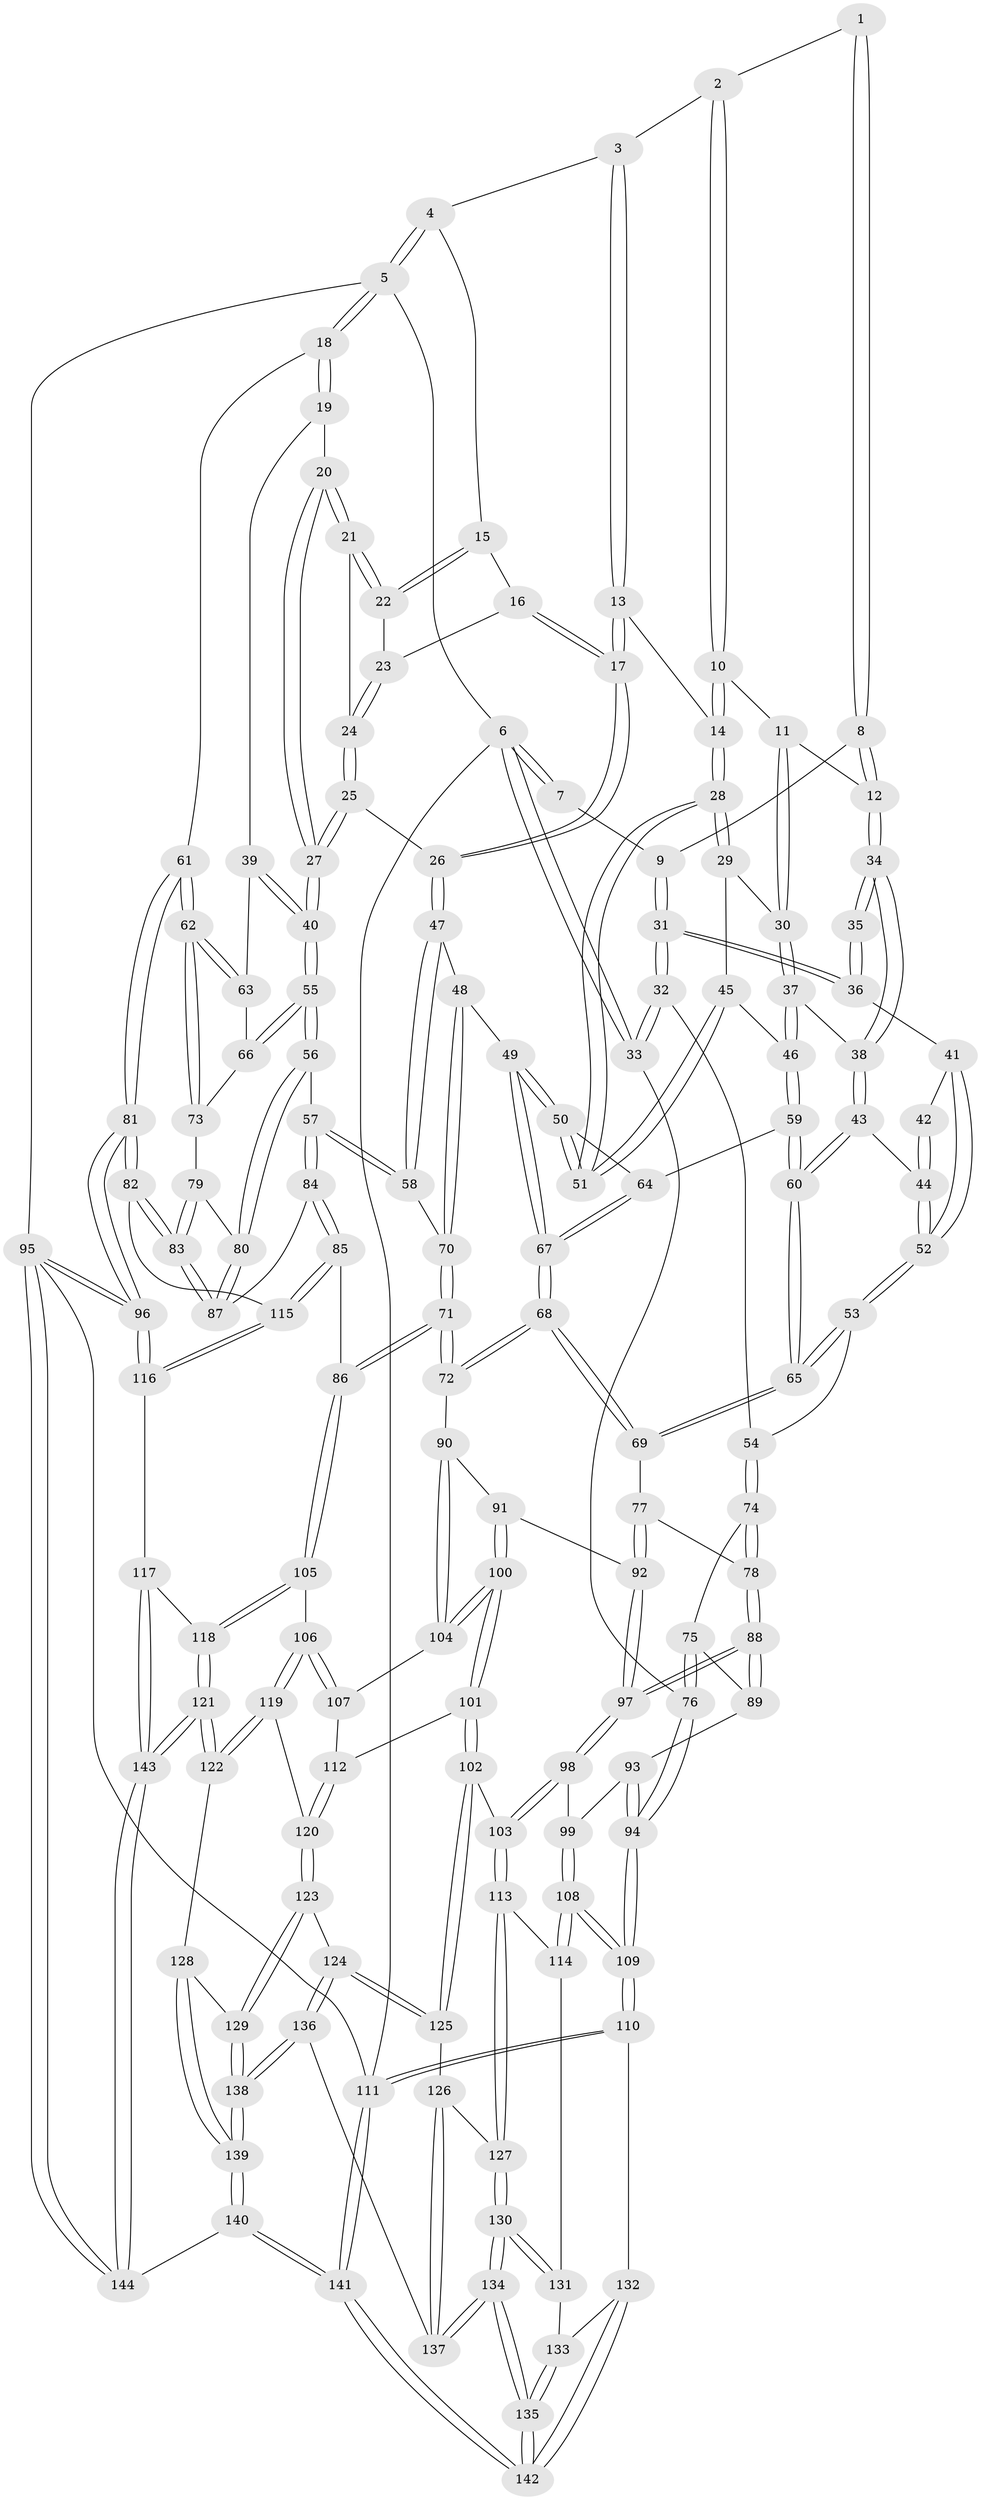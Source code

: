 // Generated by graph-tools (version 1.1) at 2025/11/02/27/25 16:11:52]
// undirected, 144 vertices, 357 edges
graph export_dot {
graph [start="1"]
  node [color=gray90,style=filled];
  1 [pos="+0.15063750343779217+0"];
  2 [pos="+0.2838171480018589+0"];
  3 [pos="+0.5789197761785219+0"];
  4 [pos="+0.9492516271675093+0"];
  5 [pos="+1+0"];
  6 [pos="+0+0"];
  7 [pos="+0.001498945334207065+0"];
  8 [pos="+0.14465023723822304+0.06795201013522051"];
  9 [pos="+0.06610874771876118+0.13998221448532533"];
  10 [pos="+0.3370845846288001+0.09621324729244435"];
  11 [pos="+0.336721573245035+0.09658913248618076"];
  12 [pos="+0.2678362826900073+0.1432584724164928"];
  13 [pos="+0.5699665835316798+0.1230934057935598"];
  14 [pos="+0.532673136037444+0.13845548141651987"];
  15 [pos="+0.8934811168750774+0"];
  16 [pos="+0.7589967661260418+0.060014060897199004"];
  17 [pos="+0.5788552130208557+0.12830938703829467"];
  18 [pos="+1+0.1367695544446204"];
  19 [pos="+0.9210689528059046+0.16552497991690293"];
  20 [pos="+0.9081885226899489+0.16012901161509213"];
  21 [pos="+0.8890525449028094+0.12738940499427853"];
  22 [pos="+0.8773982341793333+0.09753153268385244"];
  23 [pos="+0.7871838556164467+0.10037686809426681"];
  24 [pos="+0.7840071429608462+0.14130804446126283"];
  25 [pos="+0.7553781044666816+0.21849023774935583"];
  26 [pos="+0.6300174615641027+0.18612868889036616"];
  27 [pos="+0.7735365729549328+0.2324217810616826"];
  28 [pos="+0.4811196363860722+0.23383939348395502"];
  29 [pos="+0.41455548418054333+0.24065530184659056"];
  30 [pos="+0.366277172794875+0.22559684433039162"];
  31 [pos="+0.03691157396636754+0.17682299072457117"];
  32 [pos="+0+0.22355606018554977"];
  33 [pos="+0+0.20743687070364403"];
  34 [pos="+0.2602252035315629+0.16049425506430462"];
  35 [pos="+0.24386101798122223+0.17175457044363956"];
  36 [pos="+0.07321606413830704+0.18763867329322526"];
  37 [pos="+0.3304897449687018+0.2755590020691991"];
  38 [pos="+0.2970684789496552+0.26222223621545426"];
  39 [pos="+0.9069393934028122+0.27903678315229624"];
  40 [pos="+0.8107742723839508+0.3306486460505582"];
  41 [pos="+0.16345117848569954+0.25687392871529474"];
  42 [pos="+0.22493280167699956+0.20216836092411705"];
  43 [pos="+0.23854982096737884+0.3208822724851442"];
  44 [pos="+0.22122638585610344+0.32064701535573104"];
  45 [pos="+0.3587095752711437+0.2846216217860003"];
  46 [pos="+0.3445151683070305+0.2912394950303225"];
  47 [pos="+0.6260006434368605+0.3329032668781697"];
  48 [pos="+0.5391615761380858+0.38609581885229866"];
  49 [pos="+0.5274429712449095+0.38570749361700263"];
  50 [pos="+0.472988593005005+0.30570349406848496"];
  51 [pos="+0.4739668949089374+0.28033420188222025"];
  52 [pos="+0.17597931215271728+0.3320664220340784"];
  53 [pos="+0.13131507681006344+0.37838382178648544"];
  54 [pos="+0.11912814078308356+0.383654181765542"];
  55 [pos="+0.8044120137414531+0.37942057870943907"];
  56 [pos="+0.7788706457407897+0.4070665631871013"];
  57 [pos="+0.7581981815446487+0.4163942772542204"];
  58 [pos="+0.7346151309040437+0.4101504070940075"];
  59 [pos="+0.3639574574836314+0.35957856025279733"];
  60 [pos="+0.32767650916941127+0.4086948473360353"];
  61 [pos="+1+0.3340555015014412"];
  62 [pos="+1+0.33595704181386926"];
  63 [pos="+0.9995450173187798+0.31204556286083884"];
  64 [pos="+0.36412369982335036+0.3595441605575046"];
  65 [pos="+0.3195916259003349+0.46631973862725135"];
  66 [pos="+0.84364645547194+0.3882286447392678"];
  67 [pos="+0.49272567027221836+0.42260299841044546"];
  68 [pos="+0.4451550707428406+0.5110669104476913"];
  69 [pos="+0.3208809718362972+0.4720539963828117"];
  70 [pos="+0.6008636558937904+0.4692371538818262"];
  71 [pos="+0.5829818305529886+0.6101478557447645"];
  72 [pos="+0.4886889042230229+0.5834860531268928"];
  73 [pos="+0.9416433859369914+0.4301220870610761"];
  74 [pos="+0.1150286446766943+0.4026056486574716"];
  75 [pos="+0.054627429524982125+0.4966004683504941"];
  76 [pos="+0+0.5101900566104582"];
  77 [pos="+0.32045250833077954+0.4726185929041129"];
  78 [pos="+0.2234180719749719+0.5431974142799584"];
  79 [pos="+0.9361698835405726+0.47578570872233383"];
  80 [pos="+0.8633767165543685+0.5235313782528358"];
  81 [pos="+1+0.7414277225127738"];
  82 [pos="+1+0.6655344275725624"];
  83 [pos="+1+0.6625579648912436"];
  84 [pos="+0.6911110443647049+0.650313365902784"];
  85 [pos="+0.6804147206103317+0.6653917888021839"];
  86 [pos="+0.651443196656112+0.6656602142406908"];
  87 [pos="+0.868172805444767+0.5644700647244555"];
  88 [pos="+0.1763502463657536+0.6261651570636534"];
  89 [pos="+0.07335445701680623+0.5265761599686651"];
  90 [pos="+0.4720039918201344+0.5986263612892092"];
  91 [pos="+0.3453131055248331+0.6257128005947497"];
  92 [pos="+0.3366621732972096+0.6211732144671315"];
  93 [pos="+0.026816413657969555+0.6042697445121292"];
  94 [pos="+0+0.5746449755146961"];
  95 [pos="+1+1"];
  96 [pos="+1+1"];
  97 [pos="+0.17805537512410954+0.665277815824463"];
  98 [pos="+0.17654191281517614+0.6712114951692156"];
  99 [pos="+0.07901574440632078+0.6766605073132831"];
  100 [pos="+0.36675181876941504+0.7463832522585111"];
  101 [pos="+0.35949997086341257+0.7582896494112542"];
  102 [pos="+0.3524711540603805+0.7619543227163428"];
  103 [pos="+0.19235241633970399+0.7181682090997007"];
  104 [pos="+0.41912817604267444+0.705020430973665"];
  105 [pos="+0.6186040865026875+0.7084083700043465"];
  106 [pos="+0.5769152483022791+0.74395233356096"];
  107 [pos="+0.5087577103851775+0.747613388135996"];
  108 [pos="+0+0.7910217213871658"];
  109 [pos="+0+0.7964267874849388"];
  110 [pos="+0+0.9081391183456238"];
  111 [pos="+0+1"];
  112 [pos="+0.43320479080032565+0.7958786369479384"];
  113 [pos="+0.1704874858309075+0.7861583417283504"];
  114 [pos="+0.11627910974271223+0.8336931153860591"];
  115 [pos="+0.6966515558332678+0.6806283634008797"];
  116 [pos="+0.8079938390984462+0.8577647857363935"];
  117 [pos="+0.7845698570069447+0.8695497681520722"];
  118 [pos="+0.6328259896090473+0.8998818656588017"];
  119 [pos="+0.5627168505052973+0.7745710137204076"];
  120 [pos="+0.46572547788252266+0.8447057221526595"];
  121 [pos="+0.5738222216052316+0.9476958764001179"];
  122 [pos="+0.5568391320891267+0.9323219506616364"];
  123 [pos="+0.46454822834964576+0.8953946522488337"];
  124 [pos="+0.43722271699114706+0.8881538360364682"];
  125 [pos="+0.3421566860166331+0.8542437766871668"];
  126 [pos="+0.3284484903831895+0.8726911543826089"];
  127 [pos="+0.24610344190914935+0.8812254693388872"];
  128 [pos="+0.4716998562575591+0.9052289040845118"];
  129 [pos="+0.46796866010941507+0.9015247579673554"];
  130 [pos="+0.22519555906257643+0.9562548310387694"];
  131 [pos="+0.11578851669193509+0.8526715173285974"];
  132 [pos="+0.07820277984354863+0.9437127877412329"];
  133 [pos="+0.11380111451926853+0.8629707893057758"];
  134 [pos="+0.22201565987399038+1"];
  135 [pos="+0.2101025506486529+1"];
  136 [pos="+0.3415337188525569+0.935606427283014"];
  137 [pos="+0.3414468169120906+0.9355288524208524"];
  138 [pos="+0.3604292870188873+0.9555518303978957"];
  139 [pos="+0.3980408126236118+1"];
  140 [pos="+0.39886793815051247+1"];
  141 [pos="+0.17915936795811327+1"];
  142 [pos="+0.17860438659314093+1"];
  143 [pos="+0.6017270879406166+1"];
  144 [pos="+0.599289119299795+1"];
  1 -- 2;
  1 -- 8;
  1 -- 8;
  2 -- 3;
  2 -- 10;
  2 -- 10;
  3 -- 4;
  3 -- 13;
  3 -- 13;
  4 -- 5;
  4 -- 5;
  4 -- 15;
  5 -- 6;
  5 -- 18;
  5 -- 18;
  5 -- 95;
  6 -- 7;
  6 -- 7;
  6 -- 33;
  6 -- 33;
  6 -- 111;
  7 -- 9;
  8 -- 9;
  8 -- 12;
  8 -- 12;
  9 -- 31;
  9 -- 31;
  10 -- 11;
  10 -- 14;
  10 -- 14;
  11 -- 12;
  11 -- 30;
  11 -- 30;
  12 -- 34;
  12 -- 34;
  13 -- 14;
  13 -- 17;
  13 -- 17;
  14 -- 28;
  14 -- 28;
  15 -- 16;
  15 -- 22;
  15 -- 22;
  16 -- 17;
  16 -- 17;
  16 -- 23;
  17 -- 26;
  17 -- 26;
  18 -- 19;
  18 -- 19;
  18 -- 61;
  19 -- 20;
  19 -- 39;
  20 -- 21;
  20 -- 21;
  20 -- 27;
  20 -- 27;
  21 -- 22;
  21 -- 22;
  21 -- 24;
  22 -- 23;
  23 -- 24;
  23 -- 24;
  24 -- 25;
  24 -- 25;
  25 -- 26;
  25 -- 27;
  25 -- 27;
  26 -- 47;
  26 -- 47;
  27 -- 40;
  27 -- 40;
  28 -- 29;
  28 -- 29;
  28 -- 51;
  28 -- 51;
  29 -- 30;
  29 -- 45;
  30 -- 37;
  30 -- 37;
  31 -- 32;
  31 -- 32;
  31 -- 36;
  31 -- 36;
  32 -- 33;
  32 -- 33;
  32 -- 54;
  33 -- 76;
  34 -- 35;
  34 -- 35;
  34 -- 38;
  34 -- 38;
  35 -- 36;
  35 -- 36;
  36 -- 41;
  37 -- 38;
  37 -- 46;
  37 -- 46;
  38 -- 43;
  38 -- 43;
  39 -- 40;
  39 -- 40;
  39 -- 63;
  40 -- 55;
  40 -- 55;
  41 -- 42;
  41 -- 52;
  41 -- 52;
  42 -- 44;
  42 -- 44;
  43 -- 44;
  43 -- 60;
  43 -- 60;
  44 -- 52;
  44 -- 52;
  45 -- 46;
  45 -- 51;
  45 -- 51;
  46 -- 59;
  46 -- 59;
  47 -- 48;
  47 -- 58;
  47 -- 58;
  48 -- 49;
  48 -- 70;
  48 -- 70;
  49 -- 50;
  49 -- 50;
  49 -- 67;
  49 -- 67;
  50 -- 51;
  50 -- 51;
  50 -- 64;
  52 -- 53;
  52 -- 53;
  53 -- 54;
  53 -- 65;
  53 -- 65;
  54 -- 74;
  54 -- 74;
  55 -- 56;
  55 -- 56;
  55 -- 66;
  55 -- 66;
  56 -- 57;
  56 -- 80;
  56 -- 80;
  57 -- 58;
  57 -- 58;
  57 -- 84;
  57 -- 84;
  58 -- 70;
  59 -- 60;
  59 -- 60;
  59 -- 64;
  60 -- 65;
  60 -- 65;
  61 -- 62;
  61 -- 62;
  61 -- 81;
  61 -- 81;
  62 -- 63;
  62 -- 63;
  62 -- 73;
  62 -- 73;
  63 -- 66;
  64 -- 67;
  64 -- 67;
  65 -- 69;
  65 -- 69;
  66 -- 73;
  67 -- 68;
  67 -- 68;
  68 -- 69;
  68 -- 69;
  68 -- 72;
  68 -- 72;
  69 -- 77;
  70 -- 71;
  70 -- 71;
  71 -- 72;
  71 -- 72;
  71 -- 86;
  71 -- 86;
  72 -- 90;
  73 -- 79;
  74 -- 75;
  74 -- 78;
  74 -- 78;
  75 -- 76;
  75 -- 76;
  75 -- 89;
  76 -- 94;
  76 -- 94;
  77 -- 78;
  77 -- 92;
  77 -- 92;
  78 -- 88;
  78 -- 88;
  79 -- 80;
  79 -- 83;
  79 -- 83;
  80 -- 87;
  80 -- 87;
  81 -- 82;
  81 -- 82;
  81 -- 96;
  81 -- 96;
  82 -- 83;
  82 -- 83;
  82 -- 115;
  83 -- 87;
  83 -- 87;
  84 -- 85;
  84 -- 85;
  84 -- 87;
  85 -- 86;
  85 -- 115;
  85 -- 115;
  86 -- 105;
  86 -- 105;
  88 -- 89;
  88 -- 89;
  88 -- 97;
  88 -- 97;
  89 -- 93;
  90 -- 91;
  90 -- 104;
  90 -- 104;
  91 -- 92;
  91 -- 100;
  91 -- 100;
  92 -- 97;
  92 -- 97;
  93 -- 94;
  93 -- 94;
  93 -- 99;
  94 -- 109;
  94 -- 109;
  95 -- 96;
  95 -- 96;
  95 -- 144;
  95 -- 144;
  95 -- 111;
  96 -- 116;
  96 -- 116;
  97 -- 98;
  97 -- 98;
  98 -- 99;
  98 -- 103;
  98 -- 103;
  99 -- 108;
  99 -- 108;
  100 -- 101;
  100 -- 101;
  100 -- 104;
  100 -- 104;
  101 -- 102;
  101 -- 102;
  101 -- 112;
  102 -- 103;
  102 -- 125;
  102 -- 125;
  103 -- 113;
  103 -- 113;
  104 -- 107;
  105 -- 106;
  105 -- 118;
  105 -- 118;
  106 -- 107;
  106 -- 107;
  106 -- 119;
  106 -- 119;
  107 -- 112;
  108 -- 109;
  108 -- 109;
  108 -- 114;
  108 -- 114;
  109 -- 110;
  109 -- 110;
  110 -- 111;
  110 -- 111;
  110 -- 132;
  111 -- 141;
  111 -- 141;
  112 -- 120;
  112 -- 120;
  113 -- 114;
  113 -- 127;
  113 -- 127;
  114 -- 131;
  115 -- 116;
  115 -- 116;
  116 -- 117;
  117 -- 118;
  117 -- 143;
  117 -- 143;
  118 -- 121;
  118 -- 121;
  119 -- 120;
  119 -- 122;
  119 -- 122;
  120 -- 123;
  120 -- 123;
  121 -- 122;
  121 -- 122;
  121 -- 143;
  121 -- 143;
  122 -- 128;
  123 -- 124;
  123 -- 129;
  123 -- 129;
  124 -- 125;
  124 -- 125;
  124 -- 136;
  124 -- 136;
  125 -- 126;
  126 -- 127;
  126 -- 137;
  126 -- 137;
  127 -- 130;
  127 -- 130;
  128 -- 129;
  128 -- 139;
  128 -- 139;
  129 -- 138;
  129 -- 138;
  130 -- 131;
  130 -- 131;
  130 -- 134;
  130 -- 134;
  131 -- 133;
  132 -- 133;
  132 -- 142;
  132 -- 142;
  133 -- 135;
  133 -- 135;
  134 -- 135;
  134 -- 135;
  134 -- 137;
  134 -- 137;
  135 -- 142;
  135 -- 142;
  136 -- 137;
  136 -- 138;
  136 -- 138;
  138 -- 139;
  138 -- 139;
  139 -- 140;
  139 -- 140;
  140 -- 141;
  140 -- 141;
  140 -- 144;
  141 -- 142;
  141 -- 142;
  143 -- 144;
  143 -- 144;
}
